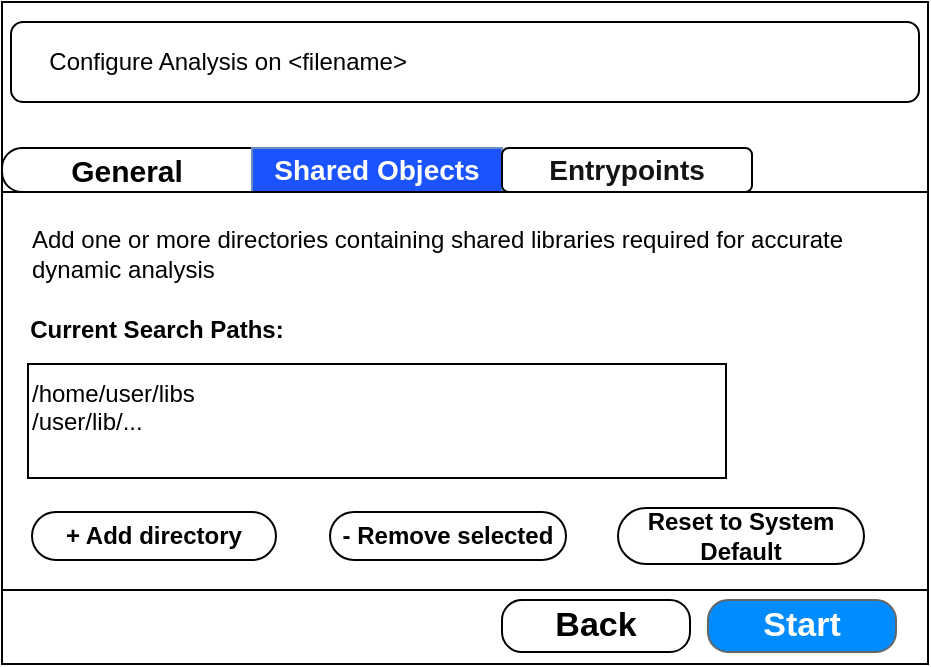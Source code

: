 <mxfile version="28.0.3">
  <diagram name="Page-1" id="k69fc8ky0Oah9kISSwA5">
    <mxGraphModel dx="994" dy="623" grid="0" gridSize="10" guides="0" tooltips="1" connect="1" arrows="1" fold="1" page="1" pageScale="1" pageWidth="850" pageHeight="1100" math="0" shadow="0">
      <root>
        <mxCell id="0" />
        <mxCell id="1" parent="0" />
        <mxCell id="DAw9R1Yi9dr0P80O2x-I-1" value="" style="rounded=0;whiteSpace=wrap;html=1;" vertex="1" parent="1">
          <mxGeometry x="55" y="39" width="463" height="331" as="geometry" />
        </mxCell>
        <mxCell id="DAw9R1Yi9dr0P80O2x-I-2" value="&amp;nbsp; &amp;nbsp; &amp;nbsp;Configure Analysis on &amp;lt;filename&amp;gt;" style="rounded=1;whiteSpace=wrap;html=1;align=left;" vertex="1" parent="1">
          <mxGeometry x="59.5" y="49" width="454" height="40" as="geometry" />
        </mxCell>
        <mxCell id="DAw9R1Yi9dr0P80O2x-I-3" value="Start" style="strokeWidth=1;shadow=0;dashed=0;align=center;html=1;shape=mxgraph.mockup.buttons.button;strokeColor=#666666;fontColor=#ffffff;mainText=;buttonStyle=round;fontSize=17;fontStyle=1;fillColor=#008cff;whiteSpace=wrap;" vertex="1" parent="1">
          <mxGeometry x="408" y="338" width="94" height="26" as="geometry" />
        </mxCell>
        <mxCell id="DAw9R1Yi9dr0P80O2x-I-4" value="" style="swimlane;shape=mxgraph.bootstrap.anchor;strokeColor=#000000;fillColor=#ffffff;fontColor=light-dark(#ffffff, #dadada);fontStyle=0;childLayout=stackLayout;horizontal=0;startSize=0;horizontalStack=1;resizeParent=1;resizeParentMax=0;resizeLast=0;collapsible=0;marginBottom=0;whiteSpace=wrap;html=1;fontSize=14;" vertex="1" parent="1">
          <mxGeometry x="55" y="112" width="250" height="22" as="geometry" />
        </mxCell>
        <mxCell id="DAw9R1Yi9dr0P80O2x-I-5" value="&lt;font style=&quot;color: rgb(0, 0, 0);&quot;&gt;General&lt;/font&gt;" style="text;strokeColor=#000000;align=center;verticalAlign=middle;spacingLeft=10;spacingRight=10;overflow=hidden;points=[[0,0.5],[1,0.5]];portConstraint=eastwest;rotatable=0;whiteSpace=wrap;html=1;shape=mxgraph.mockup.leftButton;rSize=10;fillColor=#FFFFFF;fontColor=#ffffff;fontSize=15;fontStyle=1;" vertex="1" parent="DAw9R1Yi9dr0P80O2x-I-4">
          <mxGeometry width="125" height="22" as="geometry" />
        </mxCell>
        <mxCell id="DAw9R1Yi9dr0P80O2x-I-6" value="&lt;font style=&quot;color: rgb(254, 254, 254);&quot;&gt;Shared Objects&lt;/font&gt;" style="text;strokeColor=#6c8ebf;align=center;verticalAlign=middle;spacingLeft=10;spacingRight=10;overflow=hidden;points=[[0,0.5],[1,0.5]];portConstraint=eastwest;rotatable=0;whiteSpace=wrap;html=1;rSize=5;fillColor=light-dark(#1a53ff, #1d293b);fontSize=14;fontStyle=1;" vertex="1" parent="DAw9R1Yi9dr0P80O2x-I-4">
          <mxGeometry x="125" width="125" height="22" as="geometry" />
        </mxCell>
        <mxCell id="DAw9R1Yi9dr0P80O2x-I-7" value="&lt;font&gt;Entrypoints&lt;/font&gt;" style="text;strokeColor=light-dark(#000000, #b2cbff);align=center;verticalAlign=middle;spacingLeft=10;spacingRight=10;overflow=hidden;points=[[0,0.5],[1,0.5]];portConstraint=eastwest;rotatable=0;whiteSpace=wrap;html=1;rSize=5;fillColor=light-dark(#ffffff, #6db2ff);fontSize=14;fontStyle=1;fontColor=#141414;glass=0;rounded=1;" vertex="1" parent="1">
          <mxGeometry x="305" y="112" width="125" height="22" as="geometry" />
        </mxCell>
        <mxCell id="DAw9R1Yi9dr0P80O2x-I-8" value="Back" style="strokeWidth=1;shadow=0;dashed=0;align=center;html=1;shape=mxgraph.mockup.buttons.button;mainText=;buttonStyle=round;fontSize=17;fontStyle=1;whiteSpace=wrap;" vertex="1" parent="1">
          <mxGeometry x="305" y="338" width="94" height="26" as="geometry" />
        </mxCell>
        <mxCell id="DAw9R1Yi9dr0P80O2x-I-9" value="" style="rounded=0;whiteSpace=wrap;html=1;" vertex="1" parent="1">
          <mxGeometry x="55" y="134" width="463" height="199" as="geometry" />
        </mxCell>
        <mxCell id="DAw9R1Yi9dr0P80O2x-I-59" value="&lt;b&gt;+ Add directory&lt;/b&gt;" style="rounded=1;whiteSpace=wrap;html=1;arcSize=50;" vertex="1" parent="1">
          <mxGeometry x="70" y="294" width="122" height="24" as="geometry" />
        </mxCell>
        <mxCell id="DAw9R1Yi9dr0P80O2x-I-60" value="&lt;b&gt;- Remove selected&lt;/b&gt;" style="rounded=1;whiteSpace=wrap;html=1;arcSize=50;" vertex="1" parent="1">
          <mxGeometry x="219" y="294" width="118" height="24" as="geometry" />
        </mxCell>
        <mxCell id="DAw9R1Yi9dr0P80O2x-I-62" value="&lt;b&gt;Reset to System Default&lt;/b&gt;" style="rounded=1;whiteSpace=wrap;html=1;arcSize=50;" vertex="1" parent="1">
          <mxGeometry x="363" y="292" width="123" height="28" as="geometry" />
        </mxCell>
        <mxCell id="DAw9R1Yi9dr0P80O2x-I-63" value="&lt;b&gt;Current Search Paths:&lt;/b&gt;" style="text;html=1;align=center;verticalAlign=middle;whiteSpace=wrap;rounded=0;" vertex="1" parent="1">
          <mxGeometry x="67" y="188" width="131" height="30" as="geometry" />
        </mxCell>
        <mxCell id="DAw9R1Yi9dr0P80O2x-I-64" value="Add one or more directories containing shared libraries required for accurate dynamic analysis" style="text;html=1;align=left;verticalAlign=middle;whiteSpace=wrap;rounded=0;" vertex="1" parent="1">
          <mxGeometry x="68" y="150" width="431" height="30" as="geometry" />
        </mxCell>
        <mxCell id="DAw9R1Yi9dr0P80O2x-I-65" value="/home/user/libs&lt;div&gt;/user/lib/...&lt;/div&gt;&lt;div&gt;&lt;br&gt;&lt;/div&gt;" style="rounded=0;whiteSpace=wrap;html=1;align=left;" vertex="1" parent="1">
          <mxGeometry x="68" y="220" width="349" height="57" as="geometry" />
        </mxCell>
      </root>
    </mxGraphModel>
  </diagram>
</mxfile>
